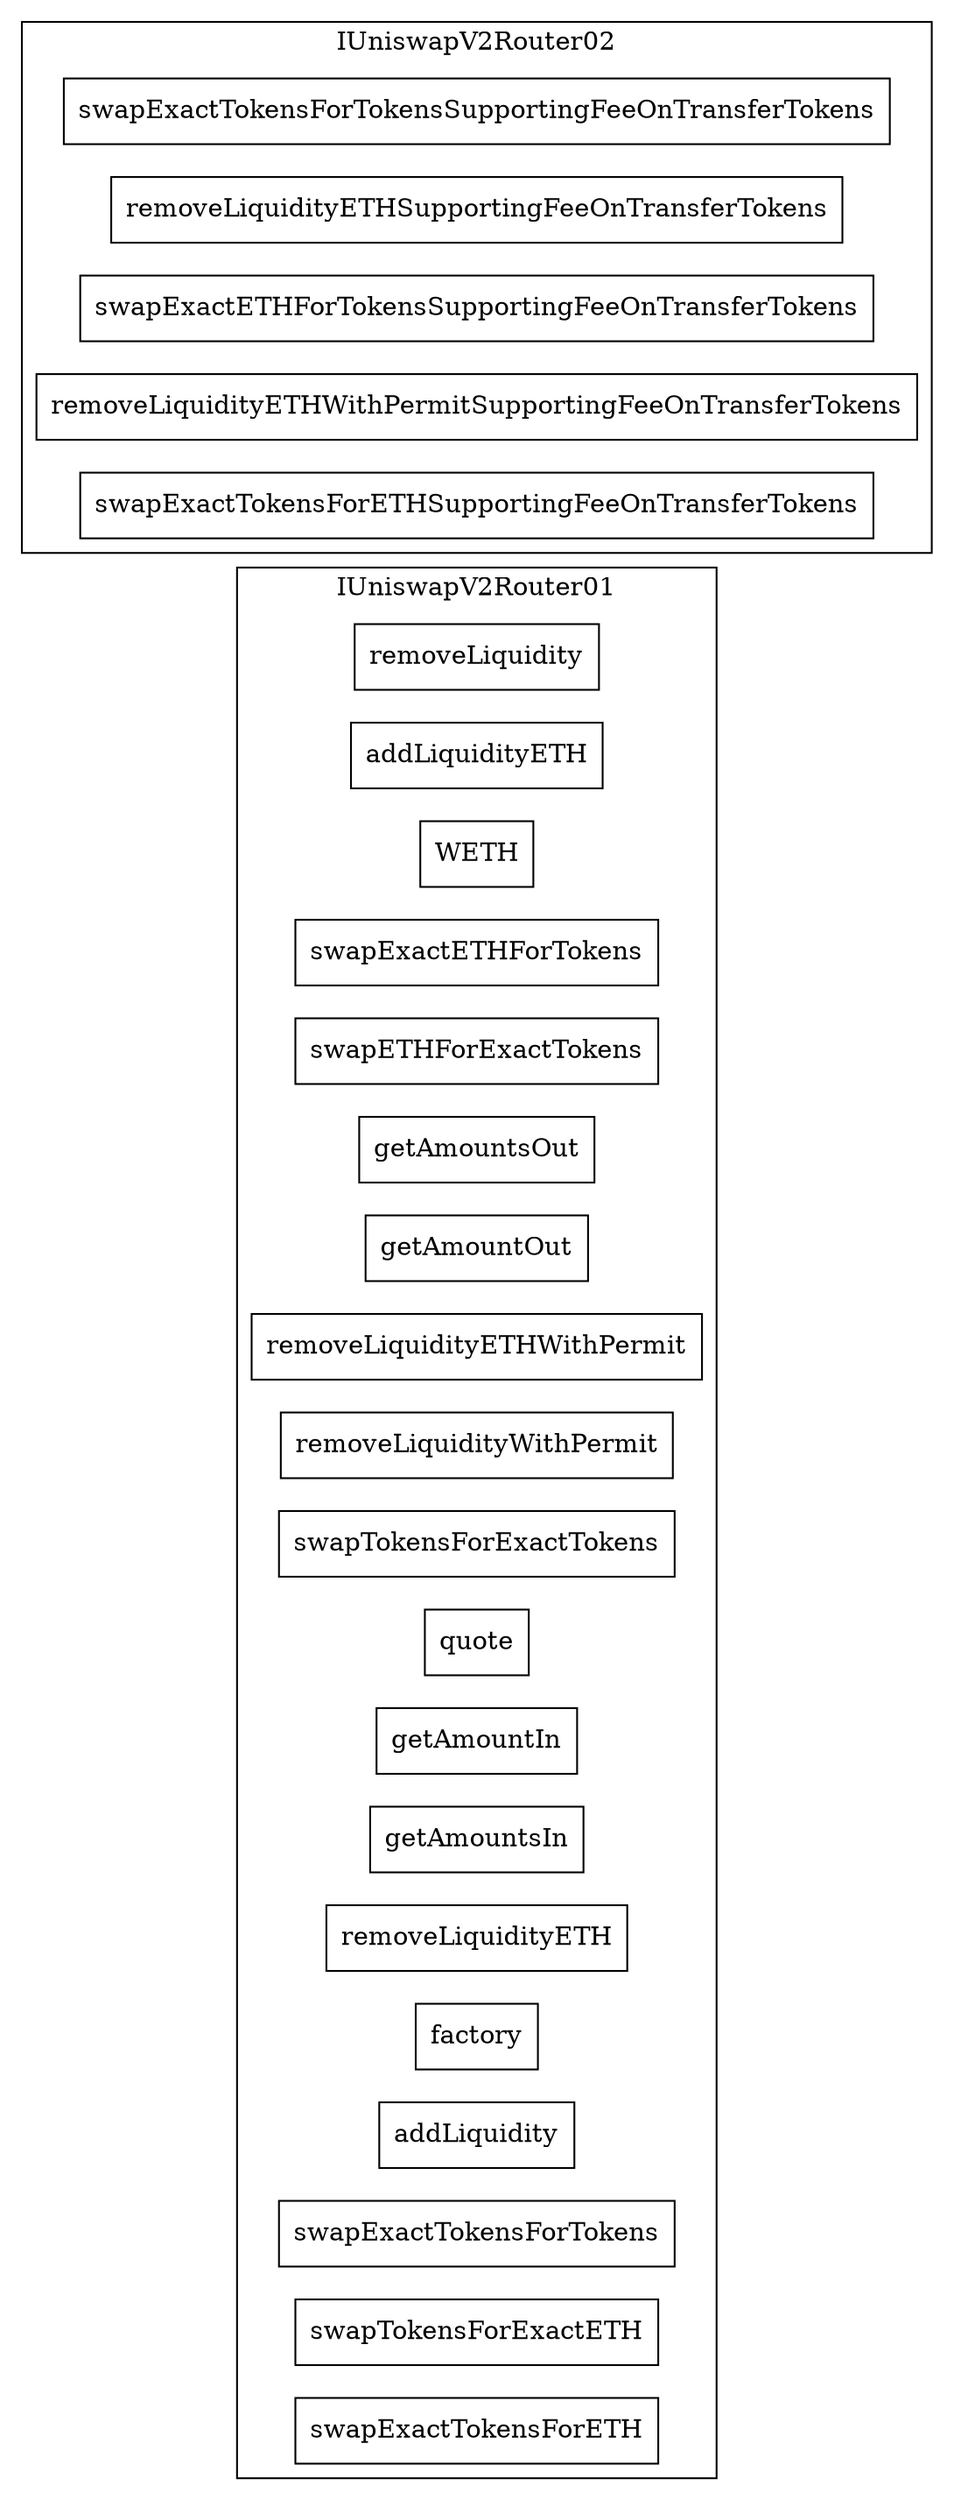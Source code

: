 strict digraph {
rankdir="LR"
node [shape=box]
subgraph cluster_395_IUniswapV2Router01 {
label = "IUniswapV2Router01"
"395_removeLiquidity" [label="removeLiquidity"]
"395_addLiquidityETH" [label="addLiquidityETH"]
"395_WETH" [label="WETH"]
"395_swapExactETHForTokens" [label="swapExactETHForTokens"]
"395_swapETHForExactTokens" [label="swapETHForExactTokens"]
"395_getAmountsOut" [label="getAmountsOut"]
"395_getAmountOut" [label="getAmountOut"]
"395_removeLiquidityETHWithPermit" [label="removeLiquidityETHWithPermit"]
"395_removeLiquidityWithPermit" [label="removeLiquidityWithPermit"]
"395_swapTokensForExactTokens" [label="swapTokensForExactTokens"]
"395_quote" [label="quote"]
"395_getAmountIn" [label="getAmountIn"]
"395_getAmountsIn" [label="getAmountsIn"]
"395_removeLiquidityETH" [label="removeLiquidityETH"]
"395_factory" [label="factory"]
"395_addLiquidity" [label="addLiquidity"]
"395_swapExactTokensForTokens" [label="swapExactTokensForTokens"]
"395_swapTokensForExactETH" [label="swapTokensForExactETH"]
"395_swapExactTokensForETH" [label="swapExactTokensForETH"]
}subgraph cluster_87_IUniswapV2Router02 {
label = "IUniswapV2Router02"
"87_swapExactTokensForTokensSupportingFeeOnTransferTokens" [label="swapExactTokensForTokensSupportingFeeOnTransferTokens"]
"87_removeLiquidityETHSupportingFeeOnTransferTokens" [label="removeLiquidityETHSupportingFeeOnTransferTokens"]
"87_swapExactETHForTokensSupportingFeeOnTransferTokens" [label="swapExactETHForTokensSupportingFeeOnTransferTokens"]
"87_removeLiquidityETHWithPermitSupportingFeeOnTransferTokens" [label="removeLiquidityETHWithPermitSupportingFeeOnTransferTokens"]
"87_swapExactTokensForETHSupportingFeeOnTransferTokens" [label="swapExactTokensForETHSupportingFeeOnTransferTokens"]
}subgraph cluster_solidity {
label = "[Solidity]"
}
}